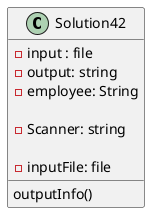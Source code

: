 /*
 *  UCF COP3330 Fall 2021 Assignment 4 Solutions
 *  Copyright 2021 Brandon Sanders
 */
@startuml
class Solution42{

-input : file
-output: string
-employee: String

'this will take the input file and be able to read it
-Scanner: string

'going to take input from the docs directory as it is to pass
'along the functions
-inputFile: file



'this will take our file to be read parse it and skip over
'any "," inside the file to then print the remaining of the file
outputInfo()

}


'i think it is able to be made in only one class
'that breaks it down into a singular methods since there isnt much
'to do with the data except parse it and print


@enduml